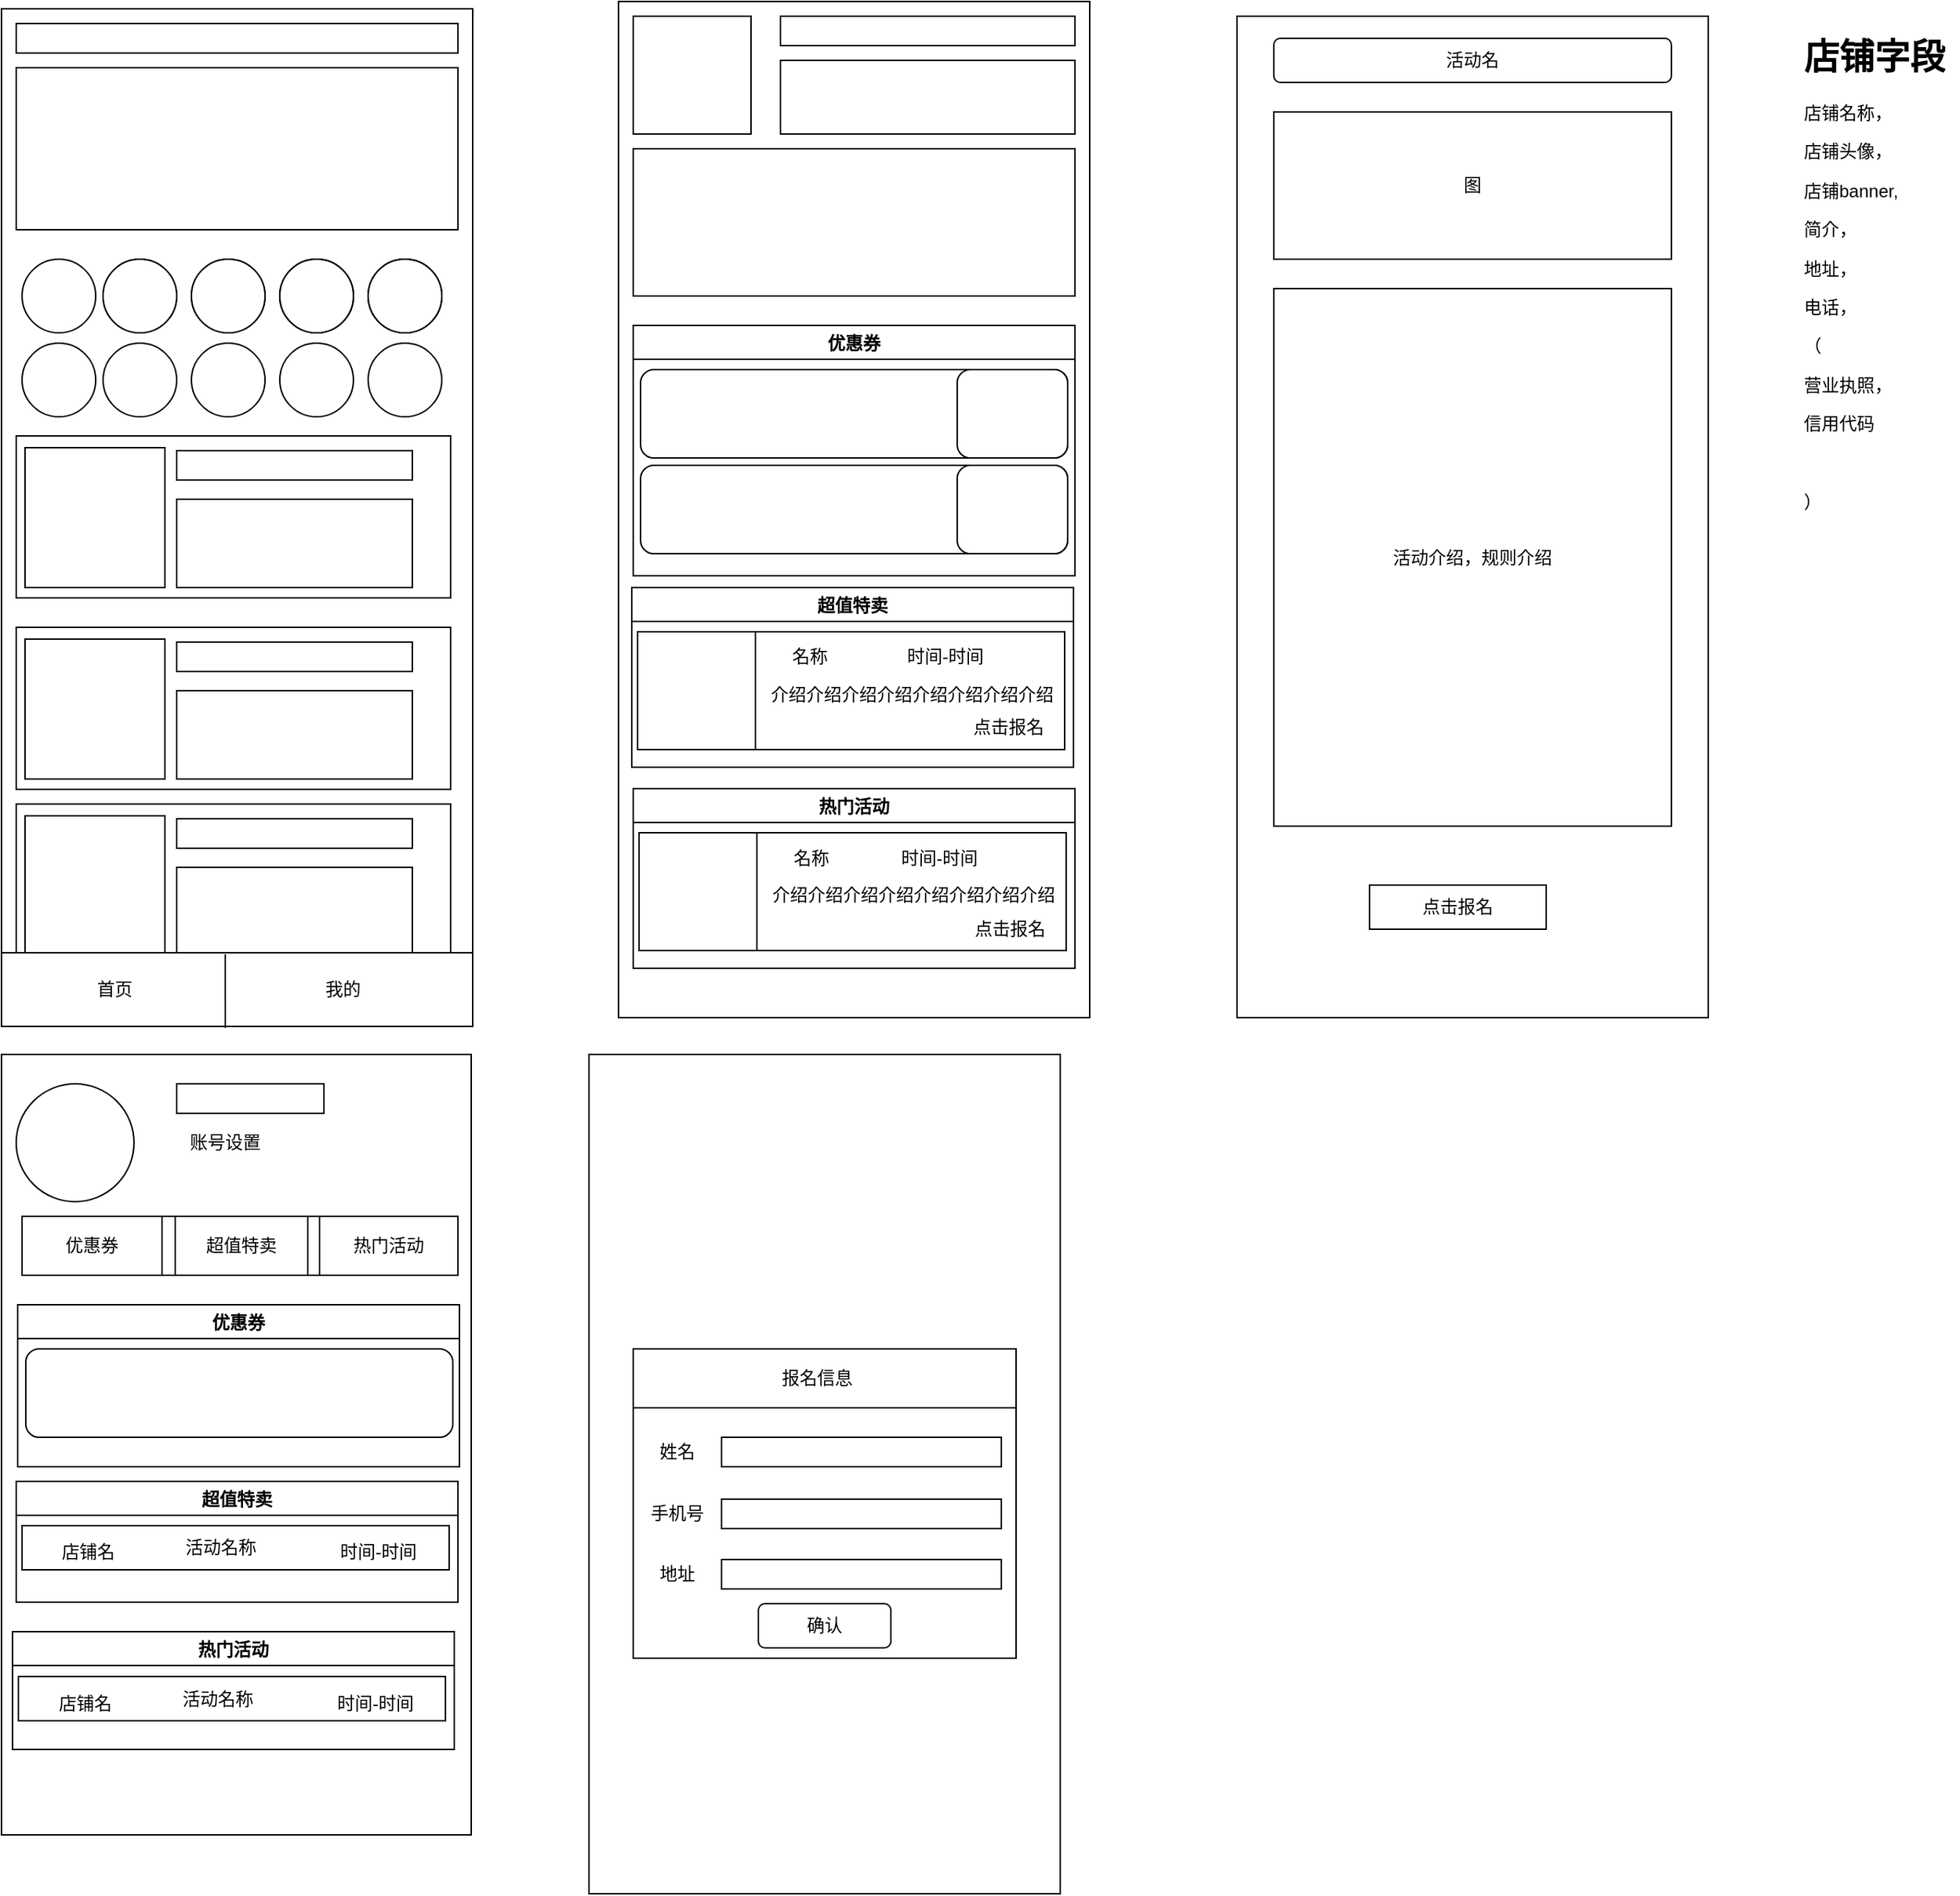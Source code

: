 <mxfile version="17.1.2" type="github">
  <diagram id="BWuPBko2al6TCMlahTNg" name="第 1 页">
    <mxGraphModel dx="1422" dy="794" grid="1" gridSize="10" guides="1" tooltips="1" connect="1" arrows="1" fold="1" page="1" pageScale="1" pageWidth="3300" pageHeight="4681" math="0" shadow="0">
      <root>
        <mxCell id="0" />
        <mxCell id="1" parent="0" />
        <mxCell id="aPQG1CdQOvyfhxDG0_fg-2" value="" style="rounded=0;whiteSpace=wrap;html=1;" parent="1" vertex="1">
          <mxGeometry x="11" y="30" width="320" height="690" as="geometry" />
        </mxCell>
        <mxCell id="aPQG1CdQOvyfhxDG0_fg-3" value="" style="rounded=0;whiteSpace=wrap;html=1;" parent="1" vertex="1">
          <mxGeometry x="21" y="40" width="300" height="20" as="geometry" />
        </mxCell>
        <mxCell id="aPQG1CdQOvyfhxDG0_fg-5" value="" style="rounded=0;whiteSpace=wrap;html=1;" parent="1" vertex="1">
          <mxGeometry x="21" y="70" width="300" height="110" as="geometry" />
        </mxCell>
        <mxCell id="aPQG1CdQOvyfhxDG0_fg-7" value="" style="ellipse;whiteSpace=wrap;html=1;aspect=fixed;" parent="1" vertex="1">
          <mxGeometry x="25" y="200" width="50" height="50" as="geometry" />
        </mxCell>
        <mxCell id="YH7iXpQvKzvjecdfI636-6" value="" style="ellipse;whiteSpace=wrap;html=1;aspect=fixed;" parent="1" vertex="1">
          <mxGeometry x="80" y="200" width="50" height="50" as="geometry" />
        </mxCell>
        <mxCell id="YH7iXpQvKzvjecdfI636-7" value="" style="ellipse;whiteSpace=wrap;html=1;aspect=fixed;" parent="1" vertex="1">
          <mxGeometry x="140" y="200" width="50" height="50" as="geometry" />
        </mxCell>
        <mxCell id="YH7iXpQvKzvjecdfI636-8" value="" style="ellipse;whiteSpace=wrap;html=1;aspect=fixed;" parent="1" vertex="1">
          <mxGeometry x="200" y="200" width="50" height="50" as="geometry" />
        </mxCell>
        <mxCell id="YH7iXpQvKzvjecdfI636-9" value="" style="ellipse;whiteSpace=wrap;html=1;aspect=fixed;" parent="1" vertex="1">
          <mxGeometry x="260" y="200" width="50" height="50" as="geometry" />
        </mxCell>
        <mxCell id="YH7iXpQvKzvjecdfI636-10" value="" style="ellipse;whiteSpace=wrap;html=1;aspect=fixed;" parent="1" vertex="1">
          <mxGeometry x="260" y="200" width="50" height="50" as="geometry" />
        </mxCell>
        <mxCell id="YH7iXpQvKzvjecdfI636-11" value="" style="ellipse;whiteSpace=wrap;html=1;aspect=fixed;" parent="1" vertex="1">
          <mxGeometry x="200" y="200" width="50" height="50" as="geometry" />
        </mxCell>
        <mxCell id="YH7iXpQvKzvjecdfI636-12" value="" style="ellipse;whiteSpace=wrap;html=1;aspect=fixed;" parent="1" vertex="1">
          <mxGeometry x="260" y="200" width="50" height="50" as="geometry" />
        </mxCell>
        <mxCell id="YH7iXpQvKzvjecdfI636-13" value="" style="ellipse;whiteSpace=wrap;html=1;aspect=fixed;" parent="1" vertex="1">
          <mxGeometry x="200" y="200" width="50" height="50" as="geometry" />
        </mxCell>
        <mxCell id="YH7iXpQvKzvjecdfI636-14" value="" style="ellipse;whiteSpace=wrap;html=1;aspect=fixed;" parent="1" vertex="1">
          <mxGeometry x="80" y="200" width="50" height="50" as="geometry" />
        </mxCell>
        <mxCell id="YH7iXpQvKzvjecdfI636-15" value="" style="ellipse;whiteSpace=wrap;html=1;aspect=fixed;" parent="1" vertex="1">
          <mxGeometry x="140" y="200" width="50" height="50" as="geometry" />
        </mxCell>
        <mxCell id="YH7iXpQvKzvjecdfI636-16" value="" style="ellipse;whiteSpace=wrap;html=1;aspect=fixed;" parent="1" vertex="1">
          <mxGeometry x="25" y="257" width="50" height="50" as="geometry" />
        </mxCell>
        <mxCell id="YH7iXpQvKzvjecdfI636-17" value="" style="ellipse;whiteSpace=wrap;html=1;aspect=fixed;" parent="1" vertex="1">
          <mxGeometry x="260" y="257" width="50" height="50" as="geometry" />
        </mxCell>
        <mxCell id="YH7iXpQvKzvjecdfI636-18" value="" style="ellipse;whiteSpace=wrap;html=1;aspect=fixed;" parent="1" vertex="1">
          <mxGeometry x="200" y="257" width="50" height="50" as="geometry" />
        </mxCell>
        <mxCell id="YH7iXpQvKzvjecdfI636-19" value="" style="ellipse;whiteSpace=wrap;html=1;aspect=fixed;" parent="1" vertex="1">
          <mxGeometry x="80" y="257" width="50" height="50" as="geometry" />
        </mxCell>
        <mxCell id="YH7iXpQvKzvjecdfI636-20" value="" style="ellipse;whiteSpace=wrap;html=1;aspect=fixed;" parent="1" vertex="1">
          <mxGeometry x="140" y="257" width="50" height="50" as="geometry" />
        </mxCell>
        <mxCell id="v3CMxdbmXhp677akjRhz-1" value="" style="rounded=0;whiteSpace=wrap;html=1;" parent="1" vertex="1">
          <mxGeometry x="21" y="320" width="295" height="110" as="geometry" />
        </mxCell>
        <mxCell id="v3CMxdbmXhp677akjRhz-2" value="" style="whiteSpace=wrap;html=1;aspect=fixed;" parent="1" vertex="1">
          <mxGeometry x="27" y="328" width="95" height="95" as="geometry" />
        </mxCell>
        <mxCell id="v3CMxdbmXhp677akjRhz-3" value="" style="rounded=0;whiteSpace=wrap;html=1;" parent="1" vertex="1">
          <mxGeometry x="130" y="330" width="160" height="20" as="geometry" />
        </mxCell>
        <mxCell id="v3CMxdbmXhp677akjRhz-4" value="" style="rounded=0;whiteSpace=wrap;html=1;" parent="1" vertex="1">
          <mxGeometry x="130" y="363" width="160" height="60" as="geometry" />
        </mxCell>
        <mxCell id="v3CMxdbmXhp677akjRhz-5" value="" style="rounded=0;whiteSpace=wrap;html=1;" parent="1" vertex="1">
          <mxGeometry x="21" y="450" width="295" height="110" as="geometry" />
        </mxCell>
        <mxCell id="v3CMxdbmXhp677akjRhz-6" value="" style="whiteSpace=wrap;html=1;aspect=fixed;" parent="1" vertex="1">
          <mxGeometry x="27" y="458" width="95" height="95" as="geometry" />
        </mxCell>
        <mxCell id="v3CMxdbmXhp677akjRhz-7" value="" style="rounded=0;whiteSpace=wrap;html=1;" parent="1" vertex="1">
          <mxGeometry x="130" y="460" width="160" height="20" as="geometry" />
        </mxCell>
        <mxCell id="v3CMxdbmXhp677akjRhz-8" value="" style="rounded=0;whiteSpace=wrap;html=1;" parent="1" vertex="1">
          <mxGeometry x="130" y="493" width="160" height="60" as="geometry" />
        </mxCell>
        <mxCell id="v3CMxdbmXhp677akjRhz-9" value="" style="rounded=0;whiteSpace=wrap;html=1;" parent="1" vertex="1">
          <mxGeometry x="21" y="570" width="295" height="110" as="geometry" />
        </mxCell>
        <mxCell id="v3CMxdbmXhp677akjRhz-10" value="" style="whiteSpace=wrap;html=1;aspect=fixed;" parent="1" vertex="1">
          <mxGeometry x="27" y="578" width="95" height="95" as="geometry" />
        </mxCell>
        <mxCell id="v3CMxdbmXhp677akjRhz-11" value="" style="rounded=0;whiteSpace=wrap;html=1;" parent="1" vertex="1">
          <mxGeometry x="130" y="580" width="160" height="20" as="geometry" />
        </mxCell>
        <mxCell id="v3CMxdbmXhp677akjRhz-12" value="" style="rounded=0;whiteSpace=wrap;html=1;" parent="1" vertex="1">
          <mxGeometry x="130" y="613" width="160" height="60" as="geometry" />
        </mxCell>
        <mxCell id="v3CMxdbmXhp677akjRhz-13" value="" style="rounded=0;whiteSpace=wrap;html=1;" parent="1" vertex="1">
          <mxGeometry x="430" y="25" width="320" height="690" as="geometry" />
        </mxCell>
        <mxCell id="v3CMxdbmXhp677akjRhz-14" value="" style="whiteSpace=wrap;html=1;aspect=fixed;" parent="1" vertex="1">
          <mxGeometry x="440" y="35" width="80" height="80" as="geometry" />
        </mxCell>
        <mxCell id="v3CMxdbmXhp677akjRhz-15" value="" style="rounded=0;whiteSpace=wrap;html=1;" parent="1" vertex="1">
          <mxGeometry x="540" y="35" width="200" height="20" as="geometry" />
        </mxCell>
        <mxCell id="v3CMxdbmXhp677akjRhz-17" value="" style="rounded=0;whiteSpace=wrap;html=1;" parent="1" vertex="1">
          <mxGeometry x="440" y="125" width="300" height="100" as="geometry" />
        </mxCell>
        <mxCell id="v3CMxdbmXhp677akjRhz-18" value="" style="rounded=0;whiteSpace=wrap;html=1;" parent="1" vertex="1">
          <mxGeometry x="540" y="65" width="200" height="50" as="geometry" />
        </mxCell>
        <mxCell id="Vv2grAms_CL1RVs7HXZA-3" value="&lt;h1&gt;店铺字段&lt;/h1&gt;&lt;p&gt;店铺名称，&lt;/p&gt;&lt;p&gt;店铺头像，&lt;/p&gt;&lt;p&gt;店铺banner,&lt;/p&gt;&lt;p&gt;简介，&lt;/p&gt;&lt;p&gt;地址，&lt;/p&gt;&lt;p&gt;电话，&lt;/p&gt;&lt;p&gt;（&lt;/p&gt;&lt;p&gt;营业执照，&lt;/p&gt;&lt;p&gt;信用代码&lt;/p&gt;&lt;p&gt;&lt;br&gt;&lt;/p&gt;&lt;p&gt;）&lt;/p&gt;" style="text;html=1;strokeColor=none;fillColor=none;spacing=5;spacingTop=-20;whiteSpace=wrap;overflow=hidden;rounded=0;" vertex="1" parent="1">
          <mxGeometry x="1230" y="43" width="110" height="630" as="geometry" />
        </mxCell>
        <mxCell id="Vv2grAms_CL1RVs7HXZA-8" value="优惠券" style="swimlane;" vertex="1" parent="1">
          <mxGeometry x="440" y="245" width="300" height="170" as="geometry" />
        </mxCell>
        <mxCell id="Vv2grAms_CL1RVs7HXZA-10" value="" style="rounded=1;whiteSpace=wrap;html=1;" vertex="1" parent="1">
          <mxGeometry x="445" y="275" width="290" height="60" as="geometry" />
        </mxCell>
        <mxCell id="Vv2grAms_CL1RVs7HXZA-11" value="" style="rounded=1;whiteSpace=wrap;html=1;" vertex="1" parent="1">
          <mxGeometry x="660" y="275" width="75" height="60" as="geometry" />
        </mxCell>
        <mxCell id="Vv2grAms_CL1RVs7HXZA-12" value="" style="rounded=1;whiteSpace=wrap;html=1;" vertex="1" parent="1">
          <mxGeometry x="445" y="340" width="290" height="60" as="geometry" />
        </mxCell>
        <mxCell id="Vv2grAms_CL1RVs7HXZA-13" value="" style="rounded=1;whiteSpace=wrap;html=1;" vertex="1" parent="1">
          <mxGeometry x="660" y="340" width="75" height="60" as="geometry" />
        </mxCell>
        <mxCell id="Vv2grAms_CL1RVs7HXZA-14" value="超值特卖" style="swimlane;startSize=23;" vertex="1" parent="1">
          <mxGeometry x="439" y="423" width="300" height="122" as="geometry" />
        </mxCell>
        <mxCell id="Vv2grAms_CL1RVs7HXZA-17" value="" style="rounded=0;whiteSpace=wrap;html=1;" vertex="1" parent="Vv2grAms_CL1RVs7HXZA-14">
          <mxGeometry x="4" y="30" width="290" height="80" as="geometry" />
        </mxCell>
        <mxCell id="Vv2grAms_CL1RVs7HXZA-16" value="" style="whiteSpace=wrap;html=1;aspect=fixed;" vertex="1" parent="Vv2grAms_CL1RVs7HXZA-14">
          <mxGeometry x="4" y="30" width="80" height="80" as="geometry" />
        </mxCell>
        <mxCell id="Vv2grAms_CL1RVs7HXZA-19" value="名称" style="text;html=1;strokeColor=none;fillColor=none;align=center;verticalAlign=middle;whiteSpace=wrap;rounded=0;" vertex="1" parent="Vv2grAms_CL1RVs7HXZA-14">
          <mxGeometry x="91" y="32" width="60" height="30" as="geometry" />
        </mxCell>
        <mxCell id="Vv2grAms_CL1RVs7HXZA-20" value="介绍介绍介绍介绍介绍介绍介绍介绍" style="text;html=1;strokeColor=none;fillColor=none;align=center;verticalAlign=middle;whiteSpace=wrap;rounded=0;" vertex="1" parent="Vv2grAms_CL1RVs7HXZA-14">
          <mxGeometry x="91" y="55" width="199" height="35" as="geometry" />
        </mxCell>
        <mxCell id="Vv2grAms_CL1RVs7HXZA-21" value="点击报名" style="text;html=1;strokeColor=none;fillColor=none;align=center;verticalAlign=middle;whiteSpace=wrap;rounded=0;" vertex="1" parent="Vv2grAms_CL1RVs7HXZA-14">
          <mxGeometry x="226" y="80" width="60" height="30" as="geometry" />
        </mxCell>
        <mxCell id="Vv2grAms_CL1RVs7HXZA-28" value="时间-时间" style="text;html=1;strokeColor=none;fillColor=none;align=center;verticalAlign=middle;whiteSpace=wrap;rounded=0;" vertex="1" parent="Vv2grAms_CL1RVs7HXZA-14">
          <mxGeometry x="166" y="32" width="94" height="30" as="geometry" />
        </mxCell>
        <mxCell id="Vv2grAms_CL1RVs7HXZA-22" value="热门活动" style="swimlane;startSize=23;" vertex="1" parent="1">
          <mxGeometry x="440" y="559.5" width="300" height="122" as="geometry" />
        </mxCell>
        <mxCell id="Vv2grAms_CL1RVs7HXZA-23" value="" style="rounded=0;whiteSpace=wrap;html=1;" vertex="1" parent="Vv2grAms_CL1RVs7HXZA-22">
          <mxGeometry x="4" y="30" width="290" height="80" as="geometry" />
        </mxCell>
        <mxCell id="Vv2grAms_CL1RVs7HXZA-24" value="" style="whiteSpace=wrap;html=1;aspect=fixed;" vertex="1" parent="Vv2grAms_CL1RVs7HXZA-22">
          <mxGeometry x="4" y="30" width="80" height="80" as="geometry" />
        </mxCell>
        <mxCell id="Vv2grAms_CL1RVs7HXZA-25" value="名称" style="text;html=1;strokeColor=none;fillColor=none;align=center;verticalAlign=middle;whiteSpace=wrap;rounded=0;" vertex="1" parent="Vv2grAms_CL1RVs7HXZA-22">
          <mxGeometry x="91" y="32" width="60" height="30" as="geometry" />
        </mxCell>
        <mxCell id="Vv2grAms_CL1RVs7HXZA-26" value="介绍介绍介绍介绍介绍介绍介绍介绍" style="text;html=1;strokeColor=none;fillColor=none;align=center;verticalAlign=middle;whiteSpace=wrap;rounded=0;" vertex="1" parent="Vv2grAms_CL1RVs7HXZA-22">
          <mxGeometry x="91" y="55" width="199" height="35" as="geometry" />
        </mxCell>
        <mxCell id="Vv2grAms_CL1RVs7HXZA-27" value="点击报名" style="text;html=1;strokeColor=none;fillColor=none;align=center;verticalAlign=middle;whiteSpace=wrap;rounded=0;" vertex="1" parent="Vv2grAms_CL1RVs7HXZA-22">
          <mxGeometry x="226" y="80" width="60" height="30" as="geometry" />
        </mxCell>
        <mxCell id="Vv2grAms_CL1RVs7HXZA-36" value="时间-时间" style="text;html=1;strokeColor=none;fillColor=none;align=center;verticalAlign=middle;whiteSpace=wrap;rounded=0;" vertex="1" parent="Vv2grAms_CL1RVs7HXZA-22">
          <mxGeometry x="161" y="32" width="94" height="30" as="geometry" />
        </mxCell>
        <mxCell id="Vv2grAms_CL1RVs7HXZA-37" value="" style="rounded=0;whiteSpace=wrap;html=1;" vertex="1" parent="1">
          <mxGeometry x="410" y="740" width="320" height="570" as="geometry" />
        </mxCell>
        <mxCell id="Vv2grAms_CL1RVs7HXZA-40" value="" style="rounded=0;whiteSpace=wrap;html=1;" vertex="1" parent="1">
          <mxGeometry x="440" y="980" width="260" height="170" as="geometry" />
        </mxCell>
        <mxCell id="Vv2grAms_CL1RVs7HXZA-41" value="" style="rounded=0;whiteSpace=wrap;html=1;" vertex="1" parent="1">
          <mxGeometry x="440" y="940" width="260" height="40" as="geometry" />
        </mxCell>
        <mxCell id="Vv2grAms_CL1RVs7HXZA-42" value="报名信息" style="text;html=1;strokeColor=none;fillColor=none;align=center;verticalAlign=middle;whiteSpace=wrap;rounded=0;" vertex="1" parent="1">
          <mxGeometry x="520" y="945" width="90" height="30" as="geometry" />
        </mxCell>
        <mxCell id="Vv2grAms_CL1RVs7HXZA-43" value="" style="rounded=0;whiteSpace=wrap;html=1;" vertex="1" parent="1">
          <mxGeometry x="500" y="1000" width="190" height="20" as="geometry" />
        </mxCell>
        <mxCell id="Vv2grAms_CL1RVs7HXZA-44" value="姓名" style="text;html=1;strokeColor=none;fillColor=none;align=center;verticalAlign=middle;whiteSpace=wrap;rounded=0;" vertex="1" parent="1">
          <mxGeometry x="440" y="995" width="60" height="30" as="geometry" />
        </mxCell>
        <mxCell id="Vv2grAms_CL1RVs7HXZA-45" value="" style="rounded=0;whiteSpace=wrap;html=1;" vertex="1" parent="1">
          <mxGeometry x="500" y="1042" width="190" height="20" as="geometry" />
        </mxCell>
        <mxCell id="Vv2grAms_CL1RVs7HXZA-46" value="手机号" style="text;html=1;strokeColor=none;fillColor=none;align=center;verticalAlign=middle;whiteSpace=wrap;rounded=0;" vertex="1" parent="1">
          <mxGeometry x="440" y="1037" width="60" height="30" as="geometry" />
        </mxCell>
        <mxCell id="Vv2grAms_CL1RVs7HXZA-47" value="" style="rounded=0;whiteSpace=wrap;html=1;" vertex="1" parent="1">
          <mxGeometry x="500" y="1083" width="190" height="20" as="geometry" />
        </mxCell>
        <mxCell id="Vv2grAms_CL1RVs7HXZA-48" value="地址" style="text;html=1;strokeColor=none;fillColor=none;align=center;verticalAlign=middle;whiteSpace=wrap;rounded=0;" vertex="1" parent="1">
          <mxGeometry x="440" y="1078" width="60" height="30" as="geometry" />
        </mxCell>
        <mxCell id="Vv2grAms_CL1RVs7HXZA-49" value="确认" style="rounded=1;whiteSpace=wrap;html=1;" vertex="1" parent="1">
          <mxGeometry x="525" y="1113" width="90" height="30" as="geometry" />
        </mxCell>
        <mxCell id="Vv2grAms_CL1RVs7HXZA-51" value="" style="rounded=0;whiteSpace=wrap;html=1;" vertex="1" parent="1">
          <mxGeometry x="11" y="671" width="320" height="50" as="geometry" />
        </mxCell>
        <mxCell id="Vv2grAms_CL1RVs7HXZA-54" value="首页&lt;span style=&quot;color: rgba(0 , 0 , 0 , 0) ; font-family: monospace ; font-size: 0px&quot;&gt;%3CmxGraphModel%3E%3Croot%3E%3CmxCell%20id%3D%220%22%2F%3E%3CmxCell%20id%3D%221%22%20parent%3D%220%22%2F%3E%3CmxCell%20id%3D%222%22%20value%3D%22%22%20style%3D%22rounded%3D0%3BwhiteSpace%3Dwrap%3Bhtml%3D1%3B%22%20vertex%3D%221%22%20parent%3D%221%22%3E%3CmxGeometry%20x%3D%22970%22%20y%3D%22220%22%20width%3D%22190%22%20height%3D%2220%22%20as%3D%22geometry%22%2F%3E%3C%2FmxCell%3E%3CmxCell%20id%3D%223%22%20value%3D%22%E5%A7%93%E5%90%8D%22%20style%3D%22text%3Bhtml%3D1%3BstrokeColor%3Dnone%3BfillColor%3Dnone%3Balign%3Dcenter%3BverticalAlign%3Dmiddle%3BwhiteSpace%3Dwrap%3Brounded%3D0%3B%22%20vertex%3D%221%22%20parent%3D%221%22%3E%3CmxGeometry%20x%3D%22910%22%20y%3D%22215%22%20width%3D%2260%22%20height%3D%2230%22%20as%3D%22geometry%22%2F%3E%3C%2FmxCell%3E%3C%2Froot%3E%3C%2FmxGraphModel%3E&lt;/span&gt;&lt;span style=&quot;color: rgba(0 , 0 , 0 , 0) ; font-family: monospace ; font-size: 0px&quot;&gt;%3CmxGraphModel%3E%3Croot%3E%3CmxCell%20id%3D%220%22%2F%3E%3CmxCell%20id%3D%221%22%20parent%3D%220%22%2F%3E%3CmxCell%20id%3D%222%22%20value%3D%22%22%20style%3D%22rounded%3D0%3BwhiteSpace%3Dwrap%3Bhtml%3D1%3B%22%20vertex%3D%221%22%20parent%3D%221%22%3E%3CmxGeometry%20x%3D%22970%22%20y%3D%22220%22%20width%3D%22190%22%20height%3D%2220%22%20as%3D%22geometry%22%2F%3E%3C%2FmxCell%3E%3CmxCell%20id%3D%223%22%20value%3D%22%E5%A7%93%E5%90%8D%22%20style%3D%22text%3Bhtml%3D1%3BstrokeColor%3Dnone%3BfillColor%3Dnone%3Balign%3Dcenter%3BverticalAlign%3Dmiddle%3BwhiteSpace%3Dwrap%3Brounded%3D0%3B%22%20vertex%3D%221%22%20parent%3D%221%22%3E%3CmxGeometry%20x%3D%22910%22%20y%3D%22215%22%20width%3D%2260%22%20height%3D%2230%22%20as%3D%22geometry%22%2F%3E%3C%2FmxCell%3E%3C%2Froot%3E%3C%2FmxGraphModel%3E&lt;/span&gt;&lt;span style=&quot;color: rgba(0 , 0 , 0 , 0) ; font-family: monospace ; font-size: 0px&quot;&gt;%3CmxGraphModel%3E%3Croot%3E%3CmxCell%20id%3D%220%22%2F%3E%3CmxCell%20id%3D%221%22%20parent%3D%220%22%2F%3E%3CmxCell%20id%3D%222%22%20value%3D%22%22%20style%3D%22rounded%3D0%3BwhiteSpace%3Dwrap%3Bhtml%3D1%3B%22%20vertex%3D%221%22%20parent%3D%221%22%3E%3CmxGeometry%20x%3D%22970%22%20y%3D%22220%22%20width%3D%22190%22%20height%3D%2220%22%20as%3D%22geometry%22%2F%3E%3C%2FmxCell%3E%3CmxCell%20id%3D%223%22%20value%3D%22%E5%A7%93%E5%90%8D%22%20style%3D%22text%3Bhtml%3D1%3BstrokeColor%3Dnone%3BfillColor%3Dnone%3Balign%3Dcenter%3BverticalAlign%3Dmiddle%3BwhiteSpace%3Dwrap%3Brounded%3D0%3B%22%20vertex%3D%221%22%20parent%3D%221%22%3E%3CmxGeometry%20x%3D%22910%22%20y%3D%22215%22%20width%3D%2260%22%20height%3D%2230%22%20as%3D%22geometry%22%2F%3E%3C%2FmxCell%3E%3C%2Froot%3E%3C%2FmxGraphModel%3E&lt;/span&gt;&lt;span style=&quot;color: rgba(0 , 0 , 0 , 0) ; font-family: monospace ; font-size: 0px&quot;&gt;%3CmxGraphModel%3E%3Croot%3E%3CmxCell%20id%3D%220%22%2F%3E%3CmxCell%20id%3D%221%22%20parent%3D%220%22%2F%3E%3CmxCell%20id%3D%222%22%20value%3D%22%22%20style%3D%22rounded%3D0%3BwhiteSpace%3Dwrap%3Bhtml%3D1%3B%22%20vertex%3D%221%22%20parent%3D%221%22%3E%3CmxGeometry%20x%3D%22970%22%20y%3D%22220%22%20width%3D%22190%22%20height%3D%2220%22%20as%3D%22geometry%22%2F%3E%3C%2FmxCell%3E%3CmxCell%20id%3D%223%22%20value%3D%22%E5%A7%93%E5%90%8D%22%20style%3D%22text%3Bhtml%3D1%3BstrokeColor%3Dnone%3BfillColor%3Dnone%3Balign%3Dcenter%3BverticalAlign%3Dmiddle%3BwhiteSpace%3Dwrap%3Brounded%3D0%3B%22%20vertex%3D%221%22%20parent%3D%221%22%3E%3CmxGeometry%20x%3D%22910%22%20y%3D%22215%22%20width%3D%2260%22%20height%3D%2230%22%20as%3D%22geometry%22%2F%3E%3C%2FmxCell%3E%3C%2Froot%3E%3C%2FmxGraphModel%3E&lt;/span&gt;" style="text;html=1;strokeColor=none;fillColor=none;align=center;verticalAlign=middle;whiteSpace=wrap;rounded=0;" vertex="1" parent="1">
          <mxGeometry x="58" y="681" width="60" height="30" as="geometry" />
        </mxCell>
        <mxCell id="Vv2grAms_CL1RVs7HXZA-55" value="我的" style="text;html=1;strokeColor=none;fillColor=none;align=center;verticalAlign=middle;whiteSpace=wrap;rounded=0;" vertex="1" parent="1">
          <mxGeometry x="213" y="681" width="60" height="30" as="geometry" />
        </mxCell>
        <mxCell id="Vv2grAms_CL1RVs7HXZA-57" value="" style="endArrow=none;html=1;rounded=0;exitX=0.206;exitY=0.983;exitDx=0;exitDy=0;exitPerimeter=0;entryX=0.475;entryY=1.02;entryDx=0;entryDy=0;entryPerimeter=0;" edge="1" parent="1" source="v3CMxdbmXhp677akjRhz-12" target="Vv2grAms_CL1RVs7HXZA-51">
          <mxGeometry width="50" height="50" relative="1" as="geometry">
            <mxPoint x="700" y="530" as="sourcePoint" />
            <mxPoint x="720" y="730" as="targetPoint" />
          </mxGeometry>
        </mxCell>
        <mxCell id="Vv2grAms_CL1RVs7HXZA-58" value="" style="rounded=0;whiteSpace=wrap;html=1;" vertex="1" parent="1">
          <mxGeometry x="11" y="740" width="319" height="530" as="geometry" />
        </mxCell>
        <mxCell id="Vv2grAms_CL1RVs7HXZA-59" value="" style="ellipse;whiteSpace=wrap;html=1;aspect=fixed;" vertex="1" parent="1">
          <mxGeometry x="21" y="760" width="80" height="80" as="geometry" />
        </mxCell>
        <mxCell id="Vv2grAms_CL1RVs7HXZA-60" value="" style="rounded=0;whiteSpace=wrap;html=1;" vertex="1" parent="1">
          <mxGeometry x="130" y="760" width="100" height="20" as="geometry" />
        </mxCell>
        <mxCell id="Vv2grAms_CL1RVs7HXZA-62" value="账号设置" style="text;html=1;strokeColor=none;fillColor=none;align=center;verticalAlign=middle;whiteSpace=wrap;rounded=0;" vertex="1" parent="1">
          <mxGeometry x="133" y="785" width="60" height="30" as="geometry" />
        </mxCell>
        <mxCell id="Vv2grAms_CL1RVs7HXZA-64" value="" style="rounded=0;whiteSpace=wrap;html=1;" vertex="1" parent="1">
          <mxGeometry x="25" y="850" width="295" height="40" as="geometry" />
        </mxCell>
        <mxCell id="Vv2grAms_CL1RVs7HXZA-66" value="优惠券" style="rounded=0;whiteSpace=wrap;html=1;" vertex="1" parent="1">
          <mxGeometry x="25" y="850" width="95" height="40" as="geometry" />
        </mxCell>
        <mxCell id="Vv2grAms_CL1RVs7HXZA-67" value="超值特卖" style="rounded=0;whiteSpace=wrap;html=1;" vertex="1" parent="1">
          <mxGeometry x="129" y="850" width="90" height="40" as="geometry" />
        </mxCell>
        <mxCell id="Vv2grAms_CL1RVs7HXZA-68" value="热门活动" style="rounded=0;whiteSpace=wrap;html=1;" vertex="1" parent="1">
          <mxGeometry x="227" y="850" width="94" height="40" as="geometry" />
        </mxCell>
        <mxCell id="Vv2grAms_CL1RVs7HXZA-69" value="优惠券" style="swimlane;" vertex="1" parent="1">
          <mxGeometry x="22" y="910" width="300" height="110" as="geometry" />
        </mxCell>
        <mxCell id="Vv2grAms_CL1RVs7HXZA-70" value="超值特卖" style="swimlane;startSize=23;" vertex="1" parent="1">
          <mxGeometry x="21" y="1030" width="300" height="82" as="geometry" />
        </mxCell>
        <mxCell id="Vv2grAms_CL1RVs7HXZA-71" value="" style="rounded=0;whiteSpace=wrap;html=1;" vertex="1" parent="Vv2grAms_CL1RVs7HXZA-70">
          <mxGeometry x="4" y="30" width="290" height="30" as="geometry" />
        </mxCell>
        <mxCell id="Vv2grAms_CL1RVs7HXZA-73" value="活动名称" style="text;html=1;strokeColor=none;fillColor=none;align=center;verticalAlign=middle;whiteSpace=wrap;rounded=0;" vertex="1" parent="Vv2grAms_CL1RVs7HXZA-70">
          <mxGeometry x="109" y="30" width="60" height="30" as="geometry" />
        </mxCell>
        <mxCell id="Vv2grAms_CL1RVs7HXZA-76" value="时间-时间" style="text;html=1;strokeColor=none;fillColor=none;align=center;verticalAlign=middle;whiteSpace=wrap;rounded=0;" vertex="1" parent="Vv2grAms_CL1RVs7HXZA-70">
          <mxGeometry x="199" y="33" width="94" height="30" as="geometry" />
        </mxCell>
        <mxCell id="Vv2grAms_CL1RVs7HXZA-86" value="店铺名" style="text;html=1;strokeColor=none;fillColor=none;align=center;verticalAlign=middle;whiteSpace=wrap;rounded=0;" vertex="1" parent="Vv2grAms_CL1RVs7HXZA-70">
          <mxGeometry x="4" y="33" width="90" height="30" as="geometry" />
        </mxCell>
        <mxCell id="Vv2grAms_CL1RVs7HXZA-77" value="热门活动" style="swimlane;startSize=23;" vertex="1" parent="1">
          <mxGeometry x="18.5" y="1132" width="300" height="80" as="geometry" />
        </mxCell>
        <mxCell id="Vv2grAms_CL1RVs7HXZA-80" value="名称" style="text;html=1;strokeColor=none;fillColor=none;align=center;verticalAlign=middle;whiteSpace=wrap;rounded=0;" vertex="1" parent="Vv2grAms_CL1RVs7HXZA-77">
          <mxGeometry x="91" y="32" width="60" height="30" as="geometry" />
        </mxCell>
        <mxCell id="Vv2grAms_CL1RVs7HXZA-83" value="时间-时间" style="text;html=1;strokeColor=none;fillColor=none;align=center;verticalAlign=middle;whiteSpace=wrap;rounded=0;" vertex="1" parent="Vv2grAms_CL1RVs7HXZA-77">
          <mxGeometry x="161" y="32" width="94" height="30" as="geometry" />
        </mxCell>
        <mxCell id="Vv2grAms_CL1RVs7HXZA-87" value="" style="rounded=0;whiteSpace=wrap;html=1;" vertex="1" parent="Vv2grAms_CL1RVs7HXZA-77">
          <mxGeometry x="4" y="30.5" width="290" height="30" as="geometry" />
        </mxCell>
        <mxCell id="Vv2grAms_CL1RVs7HXZA-88" value="活动名称" style="text;html=1;strokeColor=none;fillColor=none;align=center;verticalAlign=middle;whiteSpace=wrap;rounded=0;" vertex="1" parent="Vv2grAms_CL1RVs7HXZA-77">
          <mxGeometry x="109" y="30.5" width="60" height="30" as="geometry" />
        </mxCell>
        <mxCell id="Vv2grAms_CL1RVs7HXZA-89" value="时间-时间" style="text;html=1;strokeColor=none;fillColor=none;align=center;verticalAlign=middle;whiteSpace=wrap;rounded=0;" vertex="1" parent="Vv2grAms_CL1RVs7HXZA-77">
          <mxGeometry x="199" y="33.5" width="94" height="30" as="geometry" />
        </mxCell>
        <mxCell id="Vv2grAms_CL1RVs7HXZA-90" value="店铺名" style="text;html=1;strokeColor=none;fillColor=none;align=center;verticalAlign=middle;whiteSpace=wrap;rounded=0;" vertex="1" parent="Vv2grAms_CL1RVs7HXZA-77">
          <mxGeometry x="4" y="33.5" width="90" height="30" as="geometry" />
        </mxCell>
        <mxCell id="Vv2grAms_CL1RVs7HXZA-84" value="" style="rounded=1;whiteSpace=wrap;html=1;" vertex="1" parent="1">
          <mxGeometry x="27.5" y="940" width="290" height="60" as="geometry" />
        </mxCell>
        <mxCell id="Vv2grAms_CL1RVs7HXZA-91" value="" style="rounded=0;whiteSpace=wrap;html=1;" vertex="1" parent="1">
          <mxGeometry x="850" y="35" width="320" height="680" as="geometry" />
        </mxCell>
        <mxCell id="Vv2grAms_CL1RVs7HXZA-92" value="活动名" style="rounded=1;whiteSpace=wrap;html=1;" vertex="1" parent="1">
          <mxGeometry x="875" y="50" width="270" height="30" as="geometry" />
        </mxCell>
        <mxCell id="Vv2grAms_CL1RVs7HXZA-93" value="图" style="rounded=0;whiteSpace=wrap;html=1;" vertex="1" parent="1">
          <mxGeometry x="875" y="100" width="270" height="100" as="geometry" />
        </mxCell>
        <mxCell id="Vv2grAms_CL1RVs7HXZA-94" value="活动介绍，规则介绍" style="rounded=0;whiteSpace=wrap;html=1;" vertex="1" parent="1">
          <mxGeometry x="875" y="220" width="270" height="365" as="geometry" />
        </mxCell>
        <mxCell id="Vv2grAms_CL1RVs7HXZA-95" value="点击报名" style="rounded=0;whiteSpace=wrap;html=1;" vertex="1" parent="1">
          <mxGeometry x="940" y="625" width="120" height="30" as="geometry" />
        </mxCell>
      </root>
    </mxGraphModel>
  </diagram>
</mxfile>
